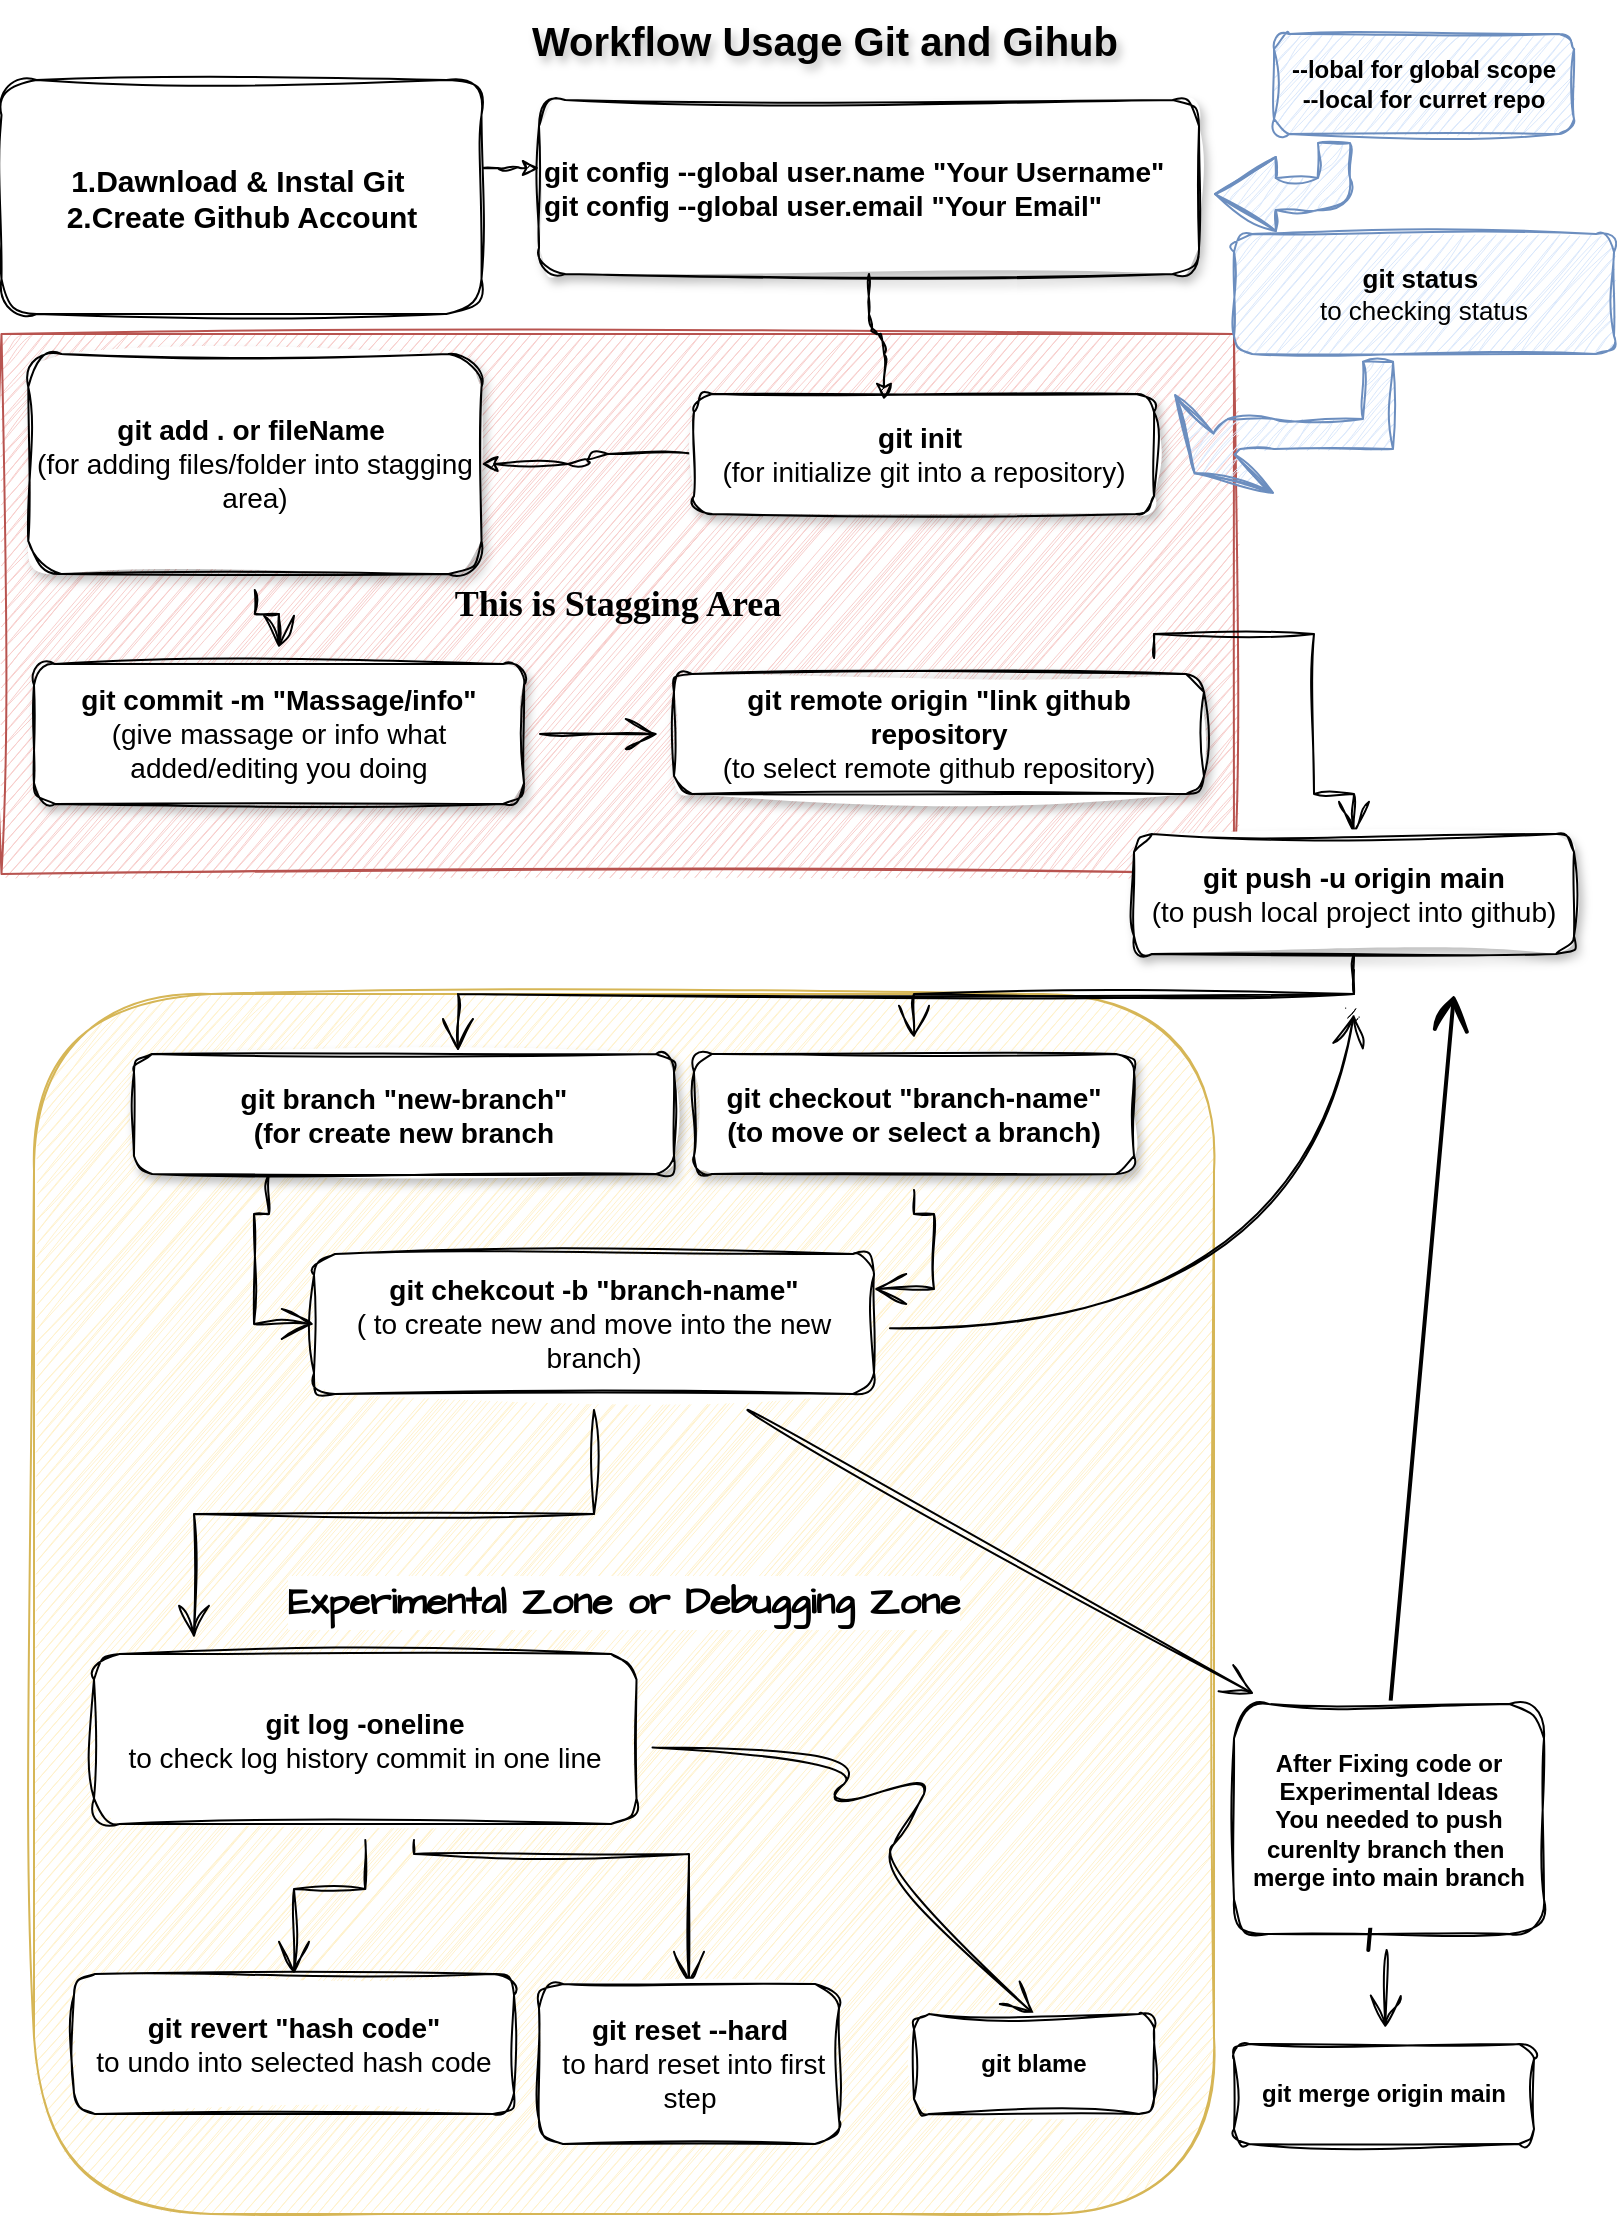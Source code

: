 <mxfile version="28.0.7">
  <diagram name="Page-1" id="E7rh_B6L9xAVsyAGuSe6">
    <mxGraphModel dx="1278" dy="550" grid="1" gridSize="10" guides="1" tooltips="1" connect="1" arrows="1" fold="1" page="1" pageScale="1" pageWidth="827" pageHeight="1169" math="0" shadow="0" adaptiveColors="simple">
      <root>
        <mxCell id="0" />
        <mxCell id="1" parent="0" />
        <mxCell id="MVgv-xwYIcZxBujxrSqy-51" value="&lt;b&gt;&lt;font style=&quot;font-size: 19px; background-color: light-dark(#ffffff, var(--ge-dark-color, #121212));&quot;&gt;Experimental Zone or Debugging Zone&lt;/font&gt;&lt;/b&gt;" style="rounded=1;whiteSpace=wrap;html=1;sketch=1;hachureGap=4;jiggle=2;curveFitting=1;fontFamily=Architects Daughter;fontSource=https%3A%2F%2Ffonts.googleapis.com%2Fcss%3Ffamily%3DArchitects%2BDaughter;fillColor=#fff2cc;strokeColor=#d6b656;align=center;" vertex="1" parent="1">
          <mxGeometry x="30" y="500" width="590" height="610" as="geometry" />
        </mxCell>
        <mxCell id="MVgv-xwYIcZxBujxrSqy-50" value="&lt;b&gt;&lt;font face=&quot;Verdana&quot; style=&quot;font-size: 18px;&quot;&gt;This is Stagging Area&lt;/font&gt;&lt;/b&gt;" style="rounded=0;whiteSpace=wrap;html=1;sketch=1;hachureGap=4;jiggle=2;curveFitting=1;fontFamily=Architects Daughter;fontSource=https%3A%2F%2Ffonts.googleapis.com%2Fcss%3Ffamily%3DArchitects%2BDaughter;fillColor=#f8cecc;strokeColor=#b85450;" vertex="1" parent="1">
          <mxGeometry x="13.75" y="170" width="616.25" height="270" as="geometry" />
        </mxCell>
        <mxCell id="MVgv-xwYIcZxBujxrSqy-1" value="Workflow Usage Git and Gihub" style="text;html=1;align=center;verticalAlign=middle;resizable=0;points=[];autosize=1;strokeColor=none;fillColor=none;fontStyle=1;fontSize=20;textShadow=1;labelBackgroundColor=none;rounded=1;comic=0;fixDash=0;snapToPoint=0;sketch=1;curveFitting=1;jiggle=2;" vertex="1" parent="1">
          <mxGeometry x="275" y="3" width="300" height="40" as="geometry" />
        </mxCell>
        <mxCell id="MVgv-xwYIcZxBujxrSqy-2" value="" style="edgeStyle=orthogonalEdgeStyle;rounded=1;orthogonalLoop=1;jettySize=auto;html=1;labelBackgroundColor=none;fontColor=default;comic=0;fixDash=0;snapToPoint=0;sketch=1;curveFitting=1;jiggle=2;" edge="1" parent="1" source="MVgv-xwYIcZxBujxrSqy-3" target="MVgv-xwYIcZxBujxrSqy-4">
          <mxGeometry relative="1" as="geometry">
            <Array as="points">
              <mxPoint x="270" y="87" />
              <mxPoint x="270" y="87" />
            </Array>
          </mxGeometry>
        </mxCell>
        <mxCell id="MVgv-xwYIcZxBujxrSqy-3" value="&lt;b&gt;&lt;font style=&quot;font-size: 15px;&quot;&gt;1.Dawnload &amp;amp; Instal Git&amp;nbsp;&lt;/font&gt;&lt;/b&gt;&lt;div&gt;&lt;b&gt;&lt;font style=&quot;font-size: 15px;&quot;&gt;2.Create Github Account&lt;/font&gt;&lt;/b&gt;&lt;/div&gt;" style="rounded=1;whiteSpace=wrap;html=1;align=center;labelBackgroundColor=none;comic=0;fixDash=0;snapToPoint=0;sketch=1;curveFitting=1;jiggle=2;" vertex="1" parent="1">
          <mxGeometry x="13.75" y="43" width="240" height="117" as="geometry" />
        </mxCell>
        <mxCell id="MVgv-xwYIcZxBujxrSqy-4" value="git config --global user.name &quot;Your Username&quot;&lt;div&gt;git config --global user.email &quot;Your Email&quot;&lt;/div&gt;" style="html=1;rounded=1;fontSize=14;fontStyle=1;align=left;textShadow=0;labelBorderColor=none;labelBackgroundColor=none;shadow=1;comic=0;fixDash=0;snapToPoint=0;sketch=1;curveFitting=1;jiggle=2;" vertex="1" parent="1">
          <mxGeometry x="282.5" y="53" width="330" height="87" as="geometry" />
        </mxCell>
        <mxCell id="MVgv-xwYIcZxBujxrSqy-5" value="--lobal for global scope&lt;div&gt;--local for curret repo&lt;/div&gt;" style="text;html=1;align=center;verticalAlign=middle;whiteSpace=wrap;rounded=1;fontStyle=1;labelBackgroundColor=none;comic=0;fixDash=0;snapToPoint=0;sketch=1;curveFitting=1;jiggle=2;fillColor=#dae8fc;strokeColor=#6c8ebf;" vertex="1" parent="1">
          <mxGeometry x="650" y="20" width="150" height="50" as="geometry" />
        </mxCell>
        <mxCell id="MVgv-xwYIcZxBujxrSqy-6" value="" style="shape=flexArrow;endArrow=classic;html=1;rounded=1;width=16;endSize=9.8;exitX=0.2;exitY=1.08;exitDx=0;exitDy=0;exitPerimeter=0;labelBackgroundColor=none;fontColor=default;comic=0;fixDash=0;snapToPoint=0;sketch=1;curveFitting=1;jiggle=2;fillColor=#dae8fc;strokeColor=#6c8ebf;" edge="1" parent="1" source="MVgv-xwYIcZxBujxrSqy-5">
          <mxGeometry width="50" height="50" relative="1" as="geometry">
            <mxPoint x="710" y="90" as="sourcePoint" />
            <mxPoint x="620" y="100" as="targetPoint" />
            <Array as="points">
              <mxPoint x="680" y="100" />
            </Array>
          </mxGeometry>
        </mxCell>
        <mxCell id="MVgv-xwYIcZxBujxrSqy-7" value="" style="edgeStyle=orthogonalEdgeStyle;rounded=1;orthogonalLoop=1;jettySize=auto;html=1;fontColor=default;labelBackgroundColor=none;comic=0;fixDash=0;snapToPoint=0;sketch=1;curveFitting=1;jiggle=2;" edge="1" parent="1" source="MVgv-xwYIcZxBujxrSqy-8" target="MVgv-xwYIcZxBujxrSqy-10">
          <mxGeometry relative="1" as="geometry" />
        </mxCell>
        <mxCell id="MVgv-xwYIcZxBujxrSqy-8" value="git init&amp;nbsp;&lt;div&gt;&lt;span style=&quot;font-weight: normal;&quot;&gt;(for initialize git into a repository)&lt;/span&gt;&lt;/div&gt;" style="whiteSpace=wrap;html=1;fontSize=14;align=center;rounded=1;fontStyle=1;labelBorderColor=none;labelBackgroundColor=none;shadow=1;comic=0;fixDash=0;snapToPoint=0;sketch=1;curveFitting=1;jiggle=2;" vertex="1" parent="1">
          <mxGeometry x="360" y="200" width="230" height="60" as="geometry" />
        </mxCell>
        <mxCell id="MVgv-xwYIcZxBujxrSqy-31" value="" style="edgeStyle=orthogonalEdgeStyle;rounded=0;orthogonalLoop=1;jettySize=auto;html=1;fontFamily=Architects Daughter;fontSource=https%3A%2F%2Ffonts.googleapis.com%2Fcss%3Ffamily%3DArchitects%2BDaughter;fontSize=16;fontColor=default;startSize=14;endArrow=open;endSize=14;sourcePerimeterSpacing=8;targetPerimeterSpacing=8;labelBackgroundColor=none;comic=0;fixDash=0;snapToPoint=0;sketch=1;curveFitting=1;jiggle=2;" edge="1" parent="1" source="MVgv-xwYIcZxBujxrSqy-10" target="MVgv-xwYIcZxBujxrSqy-11">
          <mxGeometry relative="1" as="geometry" />
        </mxCell>
        <mxCell id="MVgv-xwYIcZxBujxrSqy-10" value="git add . or fileName&amp;nbsp;&lt;div&gt;&lt;span style=&quot;font-weight: normal;&quot;&gt;(for adding files/folder into stagging area)&lt;/span&gt;&lt;/div&gt;" style="whiteSpace=wrap;html=1;fontSize=14;rounded=1;fontStyle=1;labelBorderColor=none;labelBackgroundColor=none;shadow=1;comic=0;fixDash=0;snapToPoint=0;sketch=1;curveFitting=1;jiggle=2;" vertex="1" parent="1">
          <mxGeometry x="27.13" y="180" width="226.62" height="110" as="geometry" />
        </mxCell>
        <mxCell id="MVgv-xwYIcZxBujxrSqy-32" value="" style="edgeStyle=orthogonalEdgeStyle;rounded=0;orthogonalLoop=1;jettySize=auto;html=1;fontFamily=Architects Daughter;fontSource=https%3A%2F%2Ffonts.googleapis.com%2Fcss%3Ffamily%3DArchitects%2BDaughter;fontSize=16;fontColor=default;startSize=14;endArrow=open;endSize=14;sourcePerimeterSpacing=8;targetPerimeterSpacing=8;labelBackgroundColor=none;comic=0;fixDash=0;snapToPoint=0;sketch=1;curveFitting=1;jiggle=2;" edge="1" parent="1" source="MVgv-xwYIcZxBujxrSqy-11" target="MVgv-xwYIcZxBujxrSqy-12">
          <mxGeometry relative="1" as="geometry" />
        </mxCell>
        <mxCell id="MVgv-xwYIcZxBujxrSqy-11" value="git commit -m &quot;Massage/info&quot;&lt;div&gt;&lt;span style=&quot;font-weight: normal;&quot;&gt;(give massage or info what added/editing you doing&lt;/span&gt;&lt;/div&gt;" style="whiteSpace=wrap;html=1;fontSize=14;rounded=1;fontStyle=1;labelBorderColor=none;labelBackgroundColor=none;shadow=1;comic=0;fixDash=0;snapToPoint=0;sketch=1;curveFitting=1;jiggle=2;" vertex="1" parent="1">
          <mxGeometry x="30.0" y="335" width="245" height="70" as="geometry" />
        </mxCell>
        <mxCell id="MVgv-xwYIcZxBujxrSqy-33" value="" style="edgeStyle=orthogonalEdgeStyle;rounded=0;orthogonalLoop=1;jettySize=auto;html=1;fontFamily=Architects Daughter;fontSource=https%3A%2F%2Ffonts.googleapis.com%2Fcss%3Ffamily%3DArchitects%2BDaughter;fontSize=16;fontColor=default;startSize=14;endArrow=open;endSize=14;sourcePerimeterSpacing=8;targetPerimeterSpacing=8;labelBackgroundColor=none;comic=0;fixDash=0;snapToPoint=0;sketch=1;curveFitting=1;jiggle=2;entryX=0.5;entryY=0;entryDx=0;entryDy=0;" edge="1" parent="1" source="MVgv-xwYIcZxBujxrSqy-12" target="MVgv-xwYIcZxBujxrSqy-13">
          <mxGeometry relative="1" as="geometry">
            <mxPoint x="550" y="320" as="targetPoint" />
            <Array as="points">
              <mxPoint x="590" y="320" />
              <mxPoint x="670" y="320" />
              <mxPoint x="670" y="400" />
              <mxPoint x="690" y="400" />
            </Array>
          </mxGeometry>
        </mxCell>
        <mxCell id="MVgv-xwYIcZxBujxrSqy-12" value="git remote origin &quot;link github repository&lt;div&gt;&lt;span style=&quot;font-weight: 400;&quot;&gt;(to select remote github repository)&lt;/span&gt;&lt;/div&gt;" style="whiteSpace=wrap;html=1;fontSize=14;rounded=1;fontStyle=1;labelBorderColor=none;labelBackgroundColor=none;shadow=1;comic=0;fixDash=0;snapToPoint=0;sketch=1;curveFitting=1;jiggle=2;" vertex="1" parent="1">
          <mxGeometry x="349.99" y="340" width="265" height="60" as="geometry" />
        </mxCell>
        <mxCell id="MVgv-xwYIcZxBujxrSqy-39" value="" style="edgeStyle=orthogonalEdgeStyle;rounded=0;orthogonalLoop=1;jettySize=auto;html=1;fontFamily=Architects Daughter;fontSource=https%3A%2F%2Ffonts.googleapis.com%2Fcss%3Ffamily%3DArchitects%2BDaughter;fontSize=16;fontColor=default;startSize=14;endArrow=open;endSize=14;sourcePerimeterSpacing=8;targetPerimeterSpacing=8;labelBackgroundColor=none;comic=0;fixDash=0;snapToPoint=0;sketch=1;curveFitting=1;jiggle=2;" edge="1" parent="1" source="MVgv-xwYIcZxBujxrSqy-13" target="MVgv-xwYIcZxBujxrSqy-15">
          <mxGeometry relative="1" as="geometry" />
        </mxCell>
        <mxCell id="MVgv-xwYIcZxBujxrSqy-13" value="git push -u origin main&lt;div&gt;&lt;span style=&quot;font-weight: normal;&quot;&gt;(to push local project into github)&lt;/span&gt;&lt;/div&gt;" style="whiteSpace=wrap;html=1;fontSize=14;rounded=1;fontStyle=1;labelBorderColor=none;labelBackgroundColor=none;shadow=1;comic=0;fixDash=0;snapToPoint=0;sketch=1;curveFitting=1;jiggle=2;" vertex="1" parent="1">
          <mxGeometry x="580" y="420" width="220" height="60" as="geometry" />
        </mxCell>
        <mxCell id="MVgv-xwYIcZxBujxrSqy-37" value="" style="edgeStyle=orthogonalEdgeStyle;rounded=0;orthogonalLoop=1;jettySize=auto;html=1;fontFamily=Architects Daughter;fontSource=https%3A%2F%2Ffonts.googleapis.com%2Fcss%3Ffamily%3DArchitects%2BDaughter;fontSize=16;fontColor=default;startSize=14;endArrow=open;endSize=14;sourcePerimeterSpacing=8;targetPerimeterSpacing=8;labelBackgroundColor=none;comic=0;fixDash=0;snapToPoint=0;sketch=1;curveFitting=1;jiggle=2;entryX=0;entryY=0.5;entryDx=0;entryDy=0;exitX=0.25;exitY=1;exitDx=0;exitDy=0;" edge="1" parent="1" source="MVgv-xwYIcZxBujxrSqy-14" target="MVgv-xwYIcZxBujxrSqy-19">
          <mxGeometry relative="1" as="geometry">
            <mxPoint x="360" y="680" as="targetPoint" />
          </mxGeometry>
        </mxCell>
        <mxCell id="MVgv-xwYIcZxBujxrSqy-14" value="git branch &quot;new-branch&quot;&#xa;(for create new branch" style="fontSize=14;rounded=1;fontStyle=1;labelBorderColor=none;labelBackgroundColor=none;shadow=1;spacing=2;comic=0;fixDash=0;snapToPoint=0;sketch=1;curveFitting=1;jiggle=2;" vertex="1" parent="1">
          <mxGeometry x="79.99" y="530" width="270" height="60" as="geometry" />
        </mxCell>
        <mxCell id="MVgv-xwYIcZxBujxrSqy-35" value="" style="edgeStyle=orthogonalEdgeStyle;rounded=0;orthogonalLoop=1;jettySize=auto;html=1;fontFamily=Architects Daughter;fontSource=https%3A%2F%2Ffonts.googleapis.com%2Fcss%3Ffamily%3DArchitects%2BDaughter;fontSize=16;fontColor=default;startSize=14;endArrow=open;endSize=14;sourcePerimeterSpacing=8;targetPerimeterSpacing=8;labelBackgroundColor=none;comic=0;fixDash=0;snapToPoint=0;sketch=1;curveFitting=1;jiggle=2;entryX=1;entryY=0.25;entryDx=0;entryDy=0;" edge="1" parent="1" source="MVgv-xwYIcZxBujxrSqy-15" target="MVgv-xwYIcZxBujxrSqy-19">
          <mxGeometry relative="1" as="geometry">
            <mxPoint x="510" y="690" as="targetPoint" />
          </mxGeometry>
        </mxCell>
        <mxCell id="MVgv-xwYIcZxBujxrSqy-15" value="&lt;span style=&quot;&quot;&gt;&lt;b&gt;git checkout &quot;branch-name&quot;&lt;/b&gt;&lt;/span&gt;&lt;div&gt;&lt;span style=&quot;&quot;&gt;&lt;b&gt;(to move or select a branch)&lt;/b&gt;&lt;/span&gt;&lt;/div&gt;" style="whiteSpace=wrap;html=1;fontSize=14;rounded=1;fontStyle=0;labelBorderColor=none;labelBackgroundColor=none;shadow=1;comic=0;fixDash=0;snapToPoint=0;sketch=1;curveFitting=1;jiggle=2;" vertex="1" parent="1">
          <mxGeometry x="360" y="530" width="220.01" height="60" as="geometry" />
        </mxCell>
        <mxCell id="MVgv-xwYIcZxBujxrSqy-16" value="git status&amp;nbsp;&lt;div&gt;&lt;span style=&quot;font-weight: normal;&quot;&gt;to checking status&lt;/span&gt;&lt;/div&gt;" style="text;html=1;align=center;verticalAlign=middle;whiteSpace=wrap;rounded=1;fontSize=13;fontStyle=1;labelBackgroundColor=none;comic=0;fixDash=0;snapToPoint=0;sketch=1;curveFitting=1;jiggle=2;fillColor=#dae8fc;strokeColor=#6c8ebf;" vertex="1" parent="1">
          <mxGeometry x="630" y="120" width="190" height="60" as="geometry" />
        </mxCell>
        <mxCell id="MVgv-xwYIcZxBujxrSqy-17" style="edgeStyle=orthogonalEdgeStyle;rounded=1;orthogonalLoop=1;jettySize=auto;html=1;exitX=0.5;exitY=1;exitDx=0;exitDy=0;entryX=0.413;entryY=0.05;entryDx=0;entryDy=0;entryPerimeter=0;fontColor=default;labelBackgroundColor=none;comic=0;fixDash=0;snapToPoint=0;sketch=1;curveFitting=1;jiggle=2;" edge="1" parent="1" source="MVgv-xwYIcZxBujxrSqy-4" target="MVgv-xwYIcZxBujxrSqy-8">
          <mxGeometry relative="1" as="geometry" />
        </mxCell>
        <mxCell id="MVgv-xwYIcZxBujxrSqy-41" value="" style="edgeStyle=orthogonalEdgeStyle;rounded=0;orthogonalLoop=1;jettySize=auto;html=1;fontFamily=Architects Daughter;fontSource=https%3A%2F%2Ffonts.googleapis.com%2Fcss%3Ffamily%3DArchitects%2BDaughter;fontSize=16;fontColor=default;startSize=14;endArrow=open;endSize=14;sourcePerimeterSpacing=8;targetPerimeterSpacing=8;labelBackgroundColor=none;comic=0;fixDash=0;snapToPoint=0;sketch=1;curveFitting=1;jiggle=2;" edge="1" parent="1" source="MVgv-xwYIcZxBujxrSqy-19" target="MVgv-xwYIcZxBujxrSqy-20">
          <mxGeometry relative="1" as="geometry">
            <Array as="points">
              <mxPoint x="310" y="760" />
              <mxPoint x="110" y="760" />
            </Array>
          </mxGeometry>
        </mxCell>
        <mxCell id="MVgv-xwYIcZxBujxrSqy-53" value="" style="edgeStyle=none;curved=1;rounded=0;sketch=1;hachureGap=4;jiggle=2;curveFitting=1;orthogonalLoop=1;jettySize=auto;html=1;fontFamily=Architects Daughter;fontSource=https%3A%2F%2Ffonts.googleapis.com%2Fcss%3Ffamily%3DArchitects%2BDaughter;fontSize=16;startSize=14;endArrow=open;endSize=14;sourcePerimeterSpacing=8;targetPerimeterSpacing=8;" edge="1" parent="1" source="MVgv-xwYIcZxBujxrSqy-19">
          <mxGeometry relative="1" as="geometry">
            <mxPoint x="640" y="850" as="targetPoint" />
          </mxGeometry>
        </mxCell>
        <mxCell id="MVgv-xwYIcZxBujxrSqy-55" value="" style="edgeStyle=none;curved=1;rounded=0;sketch=1;hachureGap=4;jiggle=2;curveFitting=1;orthogonalLoop=1;jettySize=auto;html=1;fontFamily=Architects Daughter;fontSource=https%3A%2F%2Ffonts.googleapis.com%2Fcss%3Ffamily%3DArchitects%2BDaughter;fontSize=16;startSize=14;endArrow=open;endSize=14;sourcePerimeterSpacing=8;targetPerimeterSpacing=8;" edge="1" parent="1" source="MVgv-xwYIcZxBujxrSqy-19" target="MVgv-xwYIcZxBujxrSqy-54">
          <mxGeometry relative="1" as="geometry">
            <Array as="points">
              <mxPoint x="660" y="670" />
            </Array>
          </mxGeometry>
        </mxCell>
        <mxCell id="MVgv-xwYIcZxBujxrSqy-19" value="&lt;b&gt;&lt;font style=&quot;font-size: 14px;&quot;&gt;git chekcout -b &quot;branch-name&quot;&lt;/font&gt;&lt;/b&gt;&lt;div&gt;&lt;font style=&quot;font-size: 14px;&quot;&gt;( to create new and move into the new branch)&lt;/font&gt;&lt;/div&gt;" style="rounded=1;whiteSpace=wrap;html=1;labelBackgroundColor=none;comic=0;fixDash=0;snapToPoint=0;sketch=1;curveFitting=1;jiggle=2;" vertex="1" parent="1">
          <mxGeometry x="170" y="630" width="280" height="70" as="geometry" />
        </mxCell>
        <mxCell id="MVgv-xwYIcZxBujxrSqy-42" value="" style="edgeStyle=orthogonalEdgeStyle;rounded=0;orthogonalLoop=1;jettySize=auto;html=1;fontFamily=Architects Daughter;fontSource=https%3A%2F%2Ffonts.googleapis.com%2Fcss%3Ffamily%3DArchitects%2BDaughter;fontSize=16;fontColor=default;startSize=14;endArrow=open;endSize=14;sourcePerimeterSpacing=8;targetPerimeterSpacing=8;entryX=0.5;entryY=0;entryDx=0;entryDy=0;labelBackgroundColor=none;comic=0;fixDash=0;snapToPoint=0;sketch=1;curveFitting=1;jiggle=2;" edge="1" parent="1" source="MVgv-xwYIcZxBujxrSqy-20" target="MVgv-xwYIcZxBujxrSqy-21">
          <mxGeometry relative="1" as="geometry" />
        </mxCell>
        <mxCell id="MVgv-xwYIcZxBujxrSqy-43" value="" style="edgeStyle=orthogonalEdgeStyle;rounded=0;orthogonalLoop=1;jettySize=auto;html=1;fontFamily=Architects Daughter;fontSource=https%3A%2F%2Ffonts.googleapis.com%2Fcss%3Ffamily%3DArchitects%2BDaughter;fontSize=16;fontColor=default;startSize=14;endArrow=open;endSize=14;sourcePerimeterSpacing=8;targetPerimeterSpacing=8;labelBackgroundColor=none;comic=0;fixDash=0;snapToPoint=0;sketch=1;curveFitting=1;jiggle=2;entryX=0.5;entryY=0;entryDx=0;entryDy=0;" edge="1" parent="1" source="MVgv-xwYIcZxBujxrSqy-20" target="MVgv-xwYIcZxBujxrSqy-23">
          <mxGeometry relative="1" as="geometry">
            <mxPoint x="358" y="940" as="targetPoint" />
            <Array as="points">
              <mxPoint x="220" y="930" />
              <mxPoint x="358" y="930" />
            </Array>
          </mxGeometry>
        </mxCell>
        <mxCell id="MVgv-xwYIcZxBujxrSqy-59" value="" style="edgeStyle=none;curved=1;rounded=0;sketch=1;hachureGap=4;jiggle=2;curveFitting=1;orthogonalLoop=1;jettySize=auto;html=1;fontFamily=Architects Daughter;fontSource=https%3A%2F%2Ffonts.googleapis.com%2Fcss%3Ffamily%3DArchitects%2BDaughter;fontSize=16;startSize=14;endArrow=open;endSize=14;sourcePerimeterSpacing=8;targetPerimeterSpacing=8;entryX=0.5;entryY=0;entryDx=0;entryDy=0;" edge="1" parent="1" source="MVgv-xwYIcZxBujxrSqy-20" target="MVgv-xwYIcZxBujxrSqy-22">
          <mxGeometry relative="1" as="geometry">
            <Array as="points">
              <mxPoint x="450" y="880" />
              <mxPoint x="420" y="910" />
              <mxPoint x="480" y="890" />
              <mxPoint x="470" y="910" />
              <mxPoint x="450" y="940" />
            </Array>
          </mxGeometry>
        </mxCell>
        <mxCell id="MVgv-xwYIcZxBujxrSqy-20" value="&lt;b&gt;&lt;font style=&quot;font-size: 14px;&quot;&gt;git log -oneline&lt;/font&gt;&lt;/b&gt;&lt;div&gt;&lt;span style=&quot;font-size: 14px;&quot;&gt;to check log history commit in one line&lt;/span&gt;&lt;/div&gt;" style="rounded=1;whiteSpace=wrap;html=1;labelBackgroundColor=none;comic=0;fixDash=0;snapToPoint=0;sketch=1;curveFitting=1;jiggle=2;" vertex="1" parent="1">
          <mxGeometry x="60.0" y="830" width="271.25" height="85" as="geometry" />
        </mxCell>
        <mxCell id="MVgv-xwYIcZxBujxrSqy-21" value="&lt;b&gt;&lt;font style=&quot;font-size: 14px;&quot;&gt;git revert &quot;hash code&quot;&lt;/font&gt;&lt;/b&gt;&lt;div&gt;&lt;font style=&quot;font-size: 14px;&quot;&gt;to undo into selected hash code&lt;/font&gt;&lt;/div&gt;" style="rounded=1;whiteSpace=wrap;html=1;labelBackgroundColor=none;comic=0;fixDash=0;snapToPoint=0;sketch=1;curveFitting=1;jiggle=2;" vertex="1" parent="1">
          <mxGeometry x="50" y="990" width="220" height="70" as="geometry" />
        </mxCell>
        <mxCell id="MVgv-xwYIcZxBujxrSqy-22" value="&lt;b&gt;git blame&lt;/b&gt;" style="rounded=1;whiteSpace=wrap;html=1;labelBackgroundColor=none;comic=0;fixDash=0;snapToPoint=0;sketch=1;curveFitting=1;jiggle=2;" vertex="1" parent="1">
          <mxGeometry x="470" y="1010" width="120" height="50" as="geometry" />
        </mxCell>
        <mxCell id="MVgv-xwYIcZxBujxrSqy-23" value="&lt;font style=&quot;font-size: 14px;&quot;&gt;&lt;b&gt;git reset --hard&lt;/b&gt;&lt;/font&gt;&lt;div&gt;&lt;font style=&quot;font-size: 14px;&quot;&gt;&amp;nbsp;to hard reset into first step&lt;/font&gt;&lt;/div&gt;" style="rounded=1;whiteSpace=wrap;html=1;labelBackgroundColor=none;comic=0;fixDash=0;snapToPoint=0;sketch=1;curveFitting=1;jiggle=2;" vertex="1" parent="1">
          <mxGeometry x="282.5" y="995" width="150" height="80" as="geometry" />
        </mxCell>
        <mxCell id="MVgv-xwYIcZxBujxrSqy-25" value="" style="shape=flexArrow;endArrow=classic;html=1;rounded=0;fontFamily=Architects Daughter;fontSource=https%3A%2F%2Ffonts.googleapis.com%2Fcss%3Ffamily%3DArchitects%2BDaughter;fontSize=16;fontColor=default;startSize=14;endSize=6.58;sourcePerimeterSpacing=8;targetPerimeterSpacing=8;curved=1;width=15;endWidth=53;labelBackgroundColor=none;comic=0;fixDash=0;snapToPoint=0;sketch=1;curveFitting=1;jiggle=2;fillColor=#dae8fc;strokeColor=#6c8ebf;exitX=0.379;exitY=1.056;exitDx=0;exitDy=0;exitPerimeter=0;" edge="1" parent="1" source="MVgv-xwYIcZxBujxrSqy-16">
          <mxGeometry width="50" height="50" relative="1" as="geometry">
            <mxPoint x="755" y="190" as="sourcePoint" />
            <mxPoint x="610" y="240" as="targetPoint" />
            <Array as="points">
              <mxPoint x="702" y="220" />
              <mxPoint x="650" y="220" />
              <mxPoint x="630" y="220" />
            </Array>
          </mxGeometry>
        </mxCell>
        <mxCell id="MVgv-xwYIcZxBujxrSqy-40" value="" style="edgeStyle=orthogonalEdgeStyle;rounded=0;orthogonalLoop=1;jettySize=auto;html=1;fontFamily=Architects Daughter;fontSource=https%3A%2F%2Ffonts.googleapis.com%2Fcss%3Ffamily%3DArchitects%2BDaughter;fontSize=16;fontColor=default;startSize=14;endArrow=open;endSize=14;sourcePerimeterSpacing=8;targetPerimeterSpacing=8;entryX=0.6;entryY=-0.023;entryDx=0;entryDy=0;entryPerimeter=0;labelBackgroundColor=none;comic=0;fixDash=0;snapToPoint=0;sketch=1;curveFitting=1;jiggle=2;exitX=0.5;exitY=1;exitDx=0;exitDy=0;" edge="1" parent="1" source="MVgv-xwYIcZxBujxrSqy-13" target="MVgv-xwYIcZxBujxrSqy-14">
          <mxGeometry relative="1" as="geometry">
            <mxPoint x="630" y="470" as="sourcePoint" />
            <mxPoint x="680" y="534" as="targetPoint" />
          </mxGeometry>
        </mxCell>
        <mxCell id="MVgv-xwYIcZxBujxrSqy-60" value="" style="edgeStyle=none;curved=1;rounded=0;sketch=1;hachureGap=4;jiggle=2;curveFitting=1;orthogonalLoop=1;jettySize=auto;html=1;fontFamily=Architects Daughter;fontSource=https%3A%2F%2Ffonts.googleapis.com%2Fcss%3Ffamily%3DArchitects%2BDaughter;fontSize=16;startSize=14;endArrow=open;endSize=14;sourcePerimeterSpacing=8;targetPerimeterSpacing=8;strokeWidth=2;" edge="1" parent="1" source="MVgv-xwYIcZxBujxrSqy-52">
          <mxGeometry relative="1" as="geometry">
            <mxPoint x="740" y="500" as="targetPoint" />
            <Array as="points">
              <mxPoint x="700" y="960" />
            </Array>
          </mxGeometry>
        </mxCell>
        <mxCell id="MVgv-xwYIcZxBujxrSqy-63" value="" style="edgeStyle=none;curved=1;rounded=0;sketch=1;hachureGap=4;jiggle=2;curveFitting=1;orthogonalLoop=1;jettySize=auto;html=1;fontFamily=Architects Daughter;fontSource=https%3A%2F%2Ffonts.googleapis.com%2Fcss%3Ffamily%3DArchitects%2BDaughter;fontSize=16;startSize=14;endArrow=open;endSize=14;sourcePerimeterSpacing=8;targetPerimeterSpacing=8;" edge="1" parent="1" source="MVgv-xwYIcZxBujxrSqy-52" target="MVgv-xwYIcZxBujxrSqy-56">
          <mxGeometry relative="1" as="geometry" />
        </mxCell>
        <mxCell id="MVgv-xwYIcZxBujxrSqy-52" value="&lt;b&gt;After Fixing code or Experimental Ideas&lt;/b&gt;&lt;div&gt;&lt;b&gt;You needed to push curenlty branch then&amp;nbsp; merge into main branch&lt;/b&gt;&lt;/div&gt;" style="whiteSpace=wrap;html=1;rounded=1;labelBackgroundColor=none;comic=0;sketch=1;curveFitting=1;jiggle=2;" vertex="1" parent="1">
          <mxGeometry x="630" y="855" width="155" height="115" as="geometry" />
        </mxCell>
        <mxCell id="MVgv-xwYIcZxBujxrSqy-54" value="" style="shape=waypoint;sketch=1;size=6;pointerEvents=1;points=[];fillColor=default;resizable=0;rotatable=0;perimeter=centerPerimeter;snapToPoint=1;rounded=1;labelBackgroundColor=none;comic=0;curveFitting=1;jiggle=2;" vertex="1" parent="1">
          <mxGeometry x="680" y="500" width="20" height="20" as="geometry" />
        </mxCell>
        <mxCell id="MVgv-xwYIcZxBujxrSqy-56" value="&lt;b&gt;git merge origin main&lt;/b&gt;" style="whiteSpace=wrap;html=1;rounded=1;labelBackgroundColor=none;comic=0;sketch=1;curveFitting=1;jiggle=2;" vertex="1" parent="1">
          <mxGeometry x="630" y="1025" width="150" height="50" as="geometry" />
        </mxCell>
      </root>
    </mxGraphModel>
  </diagram>
</mxfile>
